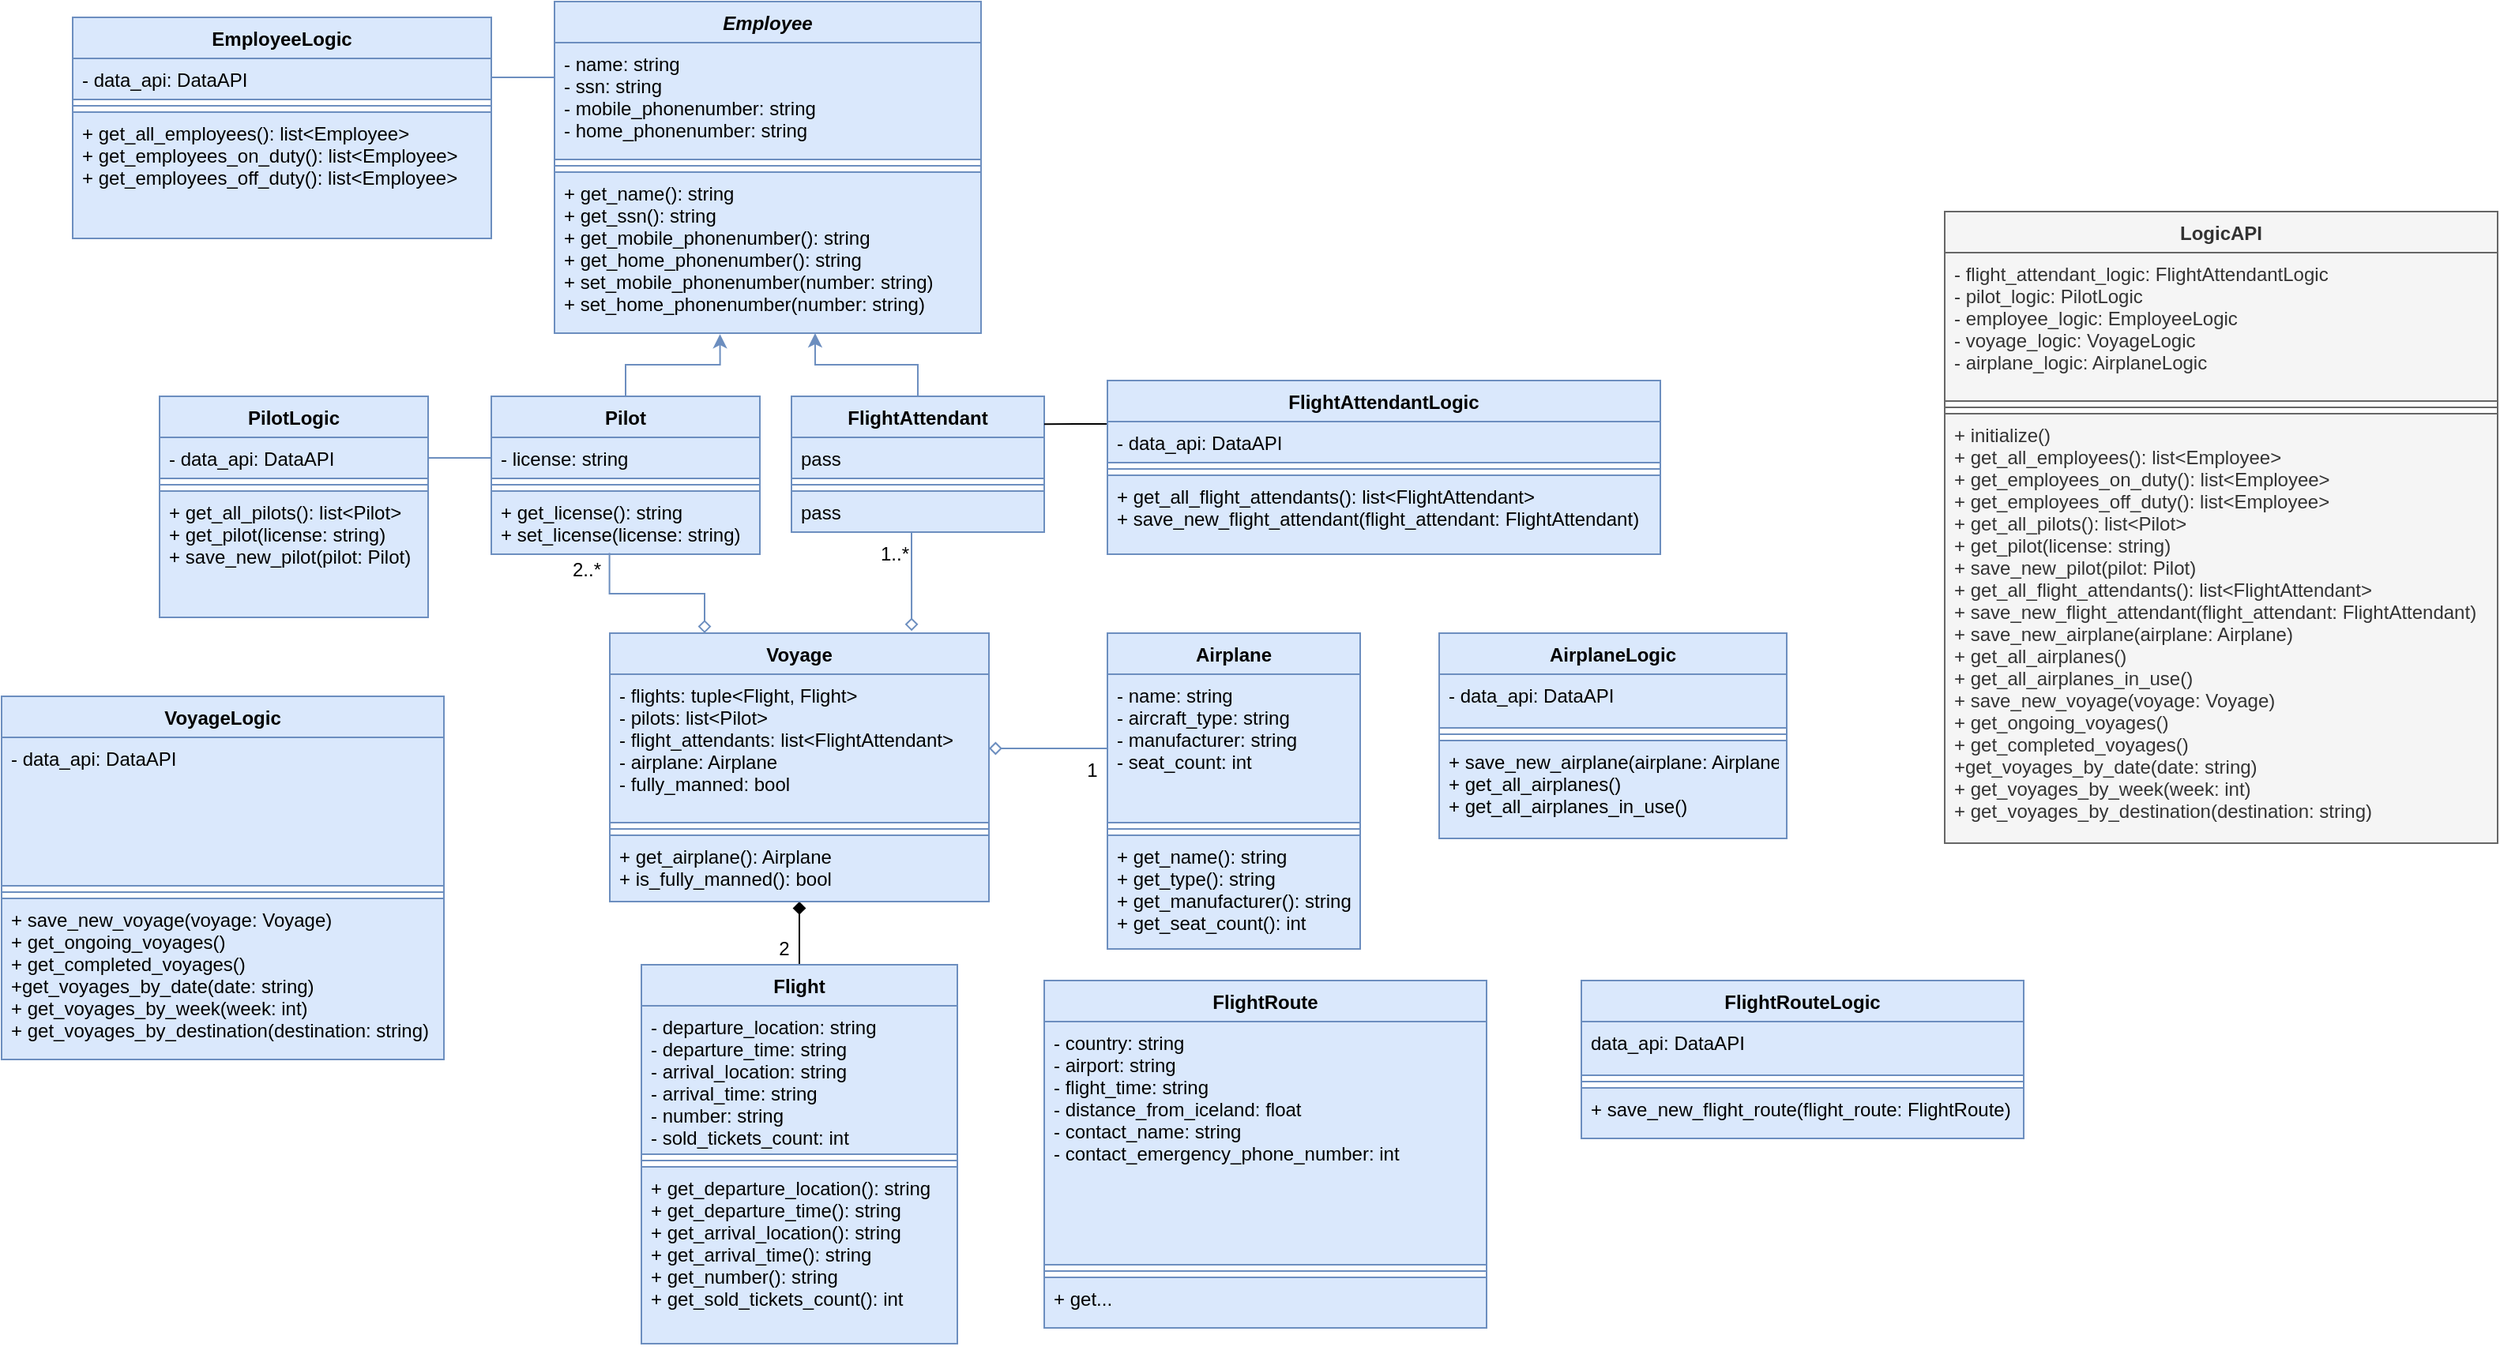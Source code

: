 <mxfile version="12.3.2" type="device" pages="1"><diagram id="QzCdW2JrwTFJ9az7c7tx" name="Page-1"><mxGraphModel dx="256" dy="532" grid="1" gridSize="10" guides="1" tooltips="1" connect="1" arrows="1" fold="1" page="1" pageScale="1" pageWidth="850" pageHeight="1100" math="0" shadow="0"><root><mxCell id="0"/><mxCell id="1" parent="0"/><mxCell id="1Yu6MtAvwP8L8m7MlVnx-1" value="Employee" style="swimlane;fontStyle=3;align=center;verticalAlign=top;childLayout=stackLayout;horizontal=1;startSize=26;horizontalStack=0;resizeParent=1;resizeParentMax=0;resizeLast=0;collapsible=1;marginBottom=0;fillColor=#dae8fc;strokeColor=#6c8ebf;" parent="1" vertex="1"><mxGeometry x="790" y="470" width="270" height="210" as="geometry"/></mxCell><mxCell id="1Yu6MtAvwP8L8m7MlVnx-2" value="- name: string&#10;- ssn: string&#10;- mobile_phonenumber: string&#10;- home_phonenumber: string" style="text;strokeColor=#6c8ebf;fillColor=#dae8fc;align=left;verticalAlign=top;spacingLeft=4;spacingRight=4;overflow=hidden;rotatable=0;points=[[0,0.5],[1,0.5]];portConstraint=eastwest;" parent="1Yu6MtAvwP8L8m7MlVnx-1" vertex="1"><mxGeometry y="26" width="270" height="74" as="geometry"/></mxCell><mxCell id="1Yu6MtAvwP8L8m7MlVnx-3" value="" style="line;strokeWidth=1;fillColor=#dae8fc;align=left;verticalAlign=middle;spacingTop=-1;spacingLeft=3;spacingRight=3;rotatable=0;labelPosition=right;points=[];portConstraint=eastwest;strokeColor=#6c8ebf;" parent="1Yu6MtAvwP8L8m7MlVnx-1" vertex="1"><mxGeometry y="100" width="270" height="8" as="geometry"/></mxCell><mxCell id="1Yu6MtAvwP8L8m7MlVnx-4" value="+ get_name(): string&#10;+ get_ssn(): string&#10;+ get_mobile_phonenumber(): string&#10;+ get_home_phonenumber(): string&#10;+ set_mobile_phonenumber(number: string)&#10;+ set_home_phonenumber(number: string)&#10;" style="text;strokeColor=#6c8ebf;fillColor=#dae8fc;align=left;verticalAlign=top;spacingLeft=4;spacingRight=4;overflow=hidden;rotatable=0;points=[[0,0.5],[1,0.5]];portConstraint=eastwest;" parent="1Yu6MtAvwP8L8m7MlVnx-1" vertex="1"><mxGeometry y="108" width="270" height="102" as="geometry"/></mxCell><mxCell id="1Yu6MtAvwP8L8m7MlVnx-22" style="edgeStyle=orthogonalEdgeStyle;rounded=0;orthogonalLoop=1;jettySize=auto;html=1;exitX=0.5;exitY=0;exitDx=0;exitDy=0;entryX=0.388;entryY=1.006;entryDx=0;entryDy=0;entryPerimeter=0;fillColor=#dae8fc;strokeColor=#6c8ebf;" parent="1" source="1Yu6MtAvwP8L8m7MlVnx-10" target="1Yu6MtAvwP8L8m7MlVnx-4" edge="1"><mxGeometry relative="1" as="geometry"/></mxCell><mxCell id="1Yu6MtAvwP8L8m7MlVnx-10" value="Pilot" style="swimlane;fontStyle=1;align=center;verticalAlign=top;childLayout=stackLayout;horizontal=1;startSize=26;horizontalStack=0;resizeParent=1;resizeParentMax=0;resizeLast=0;collapsible=1;marginBottom=0;fillColor=#dae8fc;strokeColor=#6c8ebf;" parent="1" vertex="1"><mxGeometry x="750" y="720" width="170" height="100" as="geometry"/></mxCell><mxCell id="1Yu6MtAvwP8L8m7MlVnx-11" value="- license: string" style="text;strokeColor=#6c8ebf;fillColor=#dae8fc;align=left;verticalAlign=top;spacingLeft=4;spacingRight=4;overflow=hidden;rotatable=0;points=[[0,0.5],[1,0.5]];portConstraint=eastwest;" parent="1Yu6MtAvwP8L8m7MlVnx-10" vertex="1"><mxGeometry y="26" width="170" height="26" as="geometry"/></mxCell><mxCell id="1Yu6MtAvwP8L8m7MlVnx-12" value="" style="line;strokeWidth=1;fillColor=#dae8fc;align=left;verticalAlign=middle;spacingTop=-1;spacingLeft=3;spacingRight=3;rotatable=0;labelPosition=right;points=[];portConstraint=eastwest;strokeColor=#6c8ebf;" parent="1Yu6MtAvwP8L8m7MlVnx-10" vertex="1"><mxGeometry y="52" width="170" height="8" as="geometry"/></mxCell><mxCell id="1Yu6MtAvwP8L8m7MlVnx-13" value="+ get_license(): string&#10;+ set_license(license: string)" style="text;strokeColor=#6c8ebf;fillColor=#dae8fc;align=left;verticalAlign=top;spacingLeft=4;spacingRight=4;overflow=hidden;rotatable=0;points=[[0,0.5],[1,0.5]];portConstraint=eastwest;" parent="1Yu6MtAvwP8L8m7MlVnx-10" vertex="1"><mxGeometry y="60" width="170" height="40" as="geometry"/></mxCell><mxCell id="1Yu6MtAvwP8L8m7MlVnx-23" style="edgeStyle=orthogonalEdgeStyle;rounded=0;orthogonalLoop=1;jettySize=auto;html=1;exitX=0.5;exitY=0;exitDx=0;exitDy=0;entryX=0.611;entryY=1;entryDx=0;entryDy=0;entryPerimeter=0;fillColor=#dae8fc;strokeColor=#6c8ebf;" parent="1" source="1Yu6MtAvwP8L8m7MlVnx-14" target="1Yu6MtAvwP8L8m7MlVnx-4" edge="1"><mxGeometry relative="1" as="geometry"/></mxCell><mxCell id="1Yu6MtAvwP8L8m7MlVnx-14" value="FlightAttendant" style="swimlane;fontStyle=1;align=center;verticalAlign=top;childLayout=stackLayout;horizontal=1;startSize=26;horizontalStack=0;resizeParent=1;resizeParentMax=0;resizeLast=0;collapsible=1;marginBottom=0;fillColor=#dae8fc;strokeColor=#6c8ebf;" parent="1" vertex="1"><mxGeometry x="940" y="720" width="160" height="86" as="geometry"/></mxCell><mxCell id="1Yu6MtAvwP8L8m7MlVnx-15" value="pass" style="text;strokeColor=#6c8ebf;fillColor=#dae8fc;align=left;verticalAlign=top;spacingLeft=4;spacingRight=4;overflow=hidden;rotatable=0;points=[[0,0.5],[1,0.5]];portConstraint=eastwest;" parent="1Yu6MtAvwP8L8m7MlVnx-14" vertex="1"><mxGeometry y="26" width="160" height="26" as="geometry"/></mxCell><mxCell id="1Yu6MtAvwP8L8m7MlVnx-16" value="" style="line;strokeWidth=1;fillColor=#dae8fc;align=left;verticalAlign=middle;spacingTop=-1;spacingLeft=3;spacingRight=3;rotatable=0;labelPosition=right;points=[];portConstraint=eastwest;strokeColor=#6c8ebf;" parent="1Yu6MtAvwP8L8m7MlVnx-14" vertex="1"><mxGeometry y="52" width="160" height="8" as="geometry"/></mxCell><mxCell id="1Yu6MtAvwP8L8m7MlVnx-17" value="pass" style="text;strokeColor=#6c8ebf;fillColor=#dae8fc;align=left;verticalAlign=top;spacingLeft=4;spacingRight=4;overflow=hidden;rotatable=0;points=[[0,0.5],[1,0.5]];portConstraint=eastwest;" parent="1Yu6MtAvwP8L8m7MlVnx-14" vertex="1"><mxGeometry y="60" width="160" height="26" as="geometry"/></mxCell><mxCell id="1Yu6MtAvwP8L8m7MlVnx-25" value="Airplane" style="swimlane;fontStyle=1;align=center;verticalAlign=top;childLayout=stackLayout;horizontal=1;startSize=26;horizontalStack=0;resizeParent=1;resizeParentMax=0;resizeLast=0;collapsible=1;marginBottom=0;fillColor=#dae8fc;strokeColor=#6c8ebf;" parent="1" vertex="1"><mxGeometry x="1140" y="870" width="160" height="200" as="geometry"/></mxCell><mxCell id="1Yu6MtAvwP8L8m7MlVnx-26" value="- name: string&#10;- aircraft_type: string&#10;- manufacturer: string&#10;- seat_count: int" style="text;strokeColor=#6c8ebf;fillColor=#dae8fc;align=left;verticalAlign=top;spacingLeft=4;spacingRight=4;overflow=hidden;rotatable=0;points=[[0,0.5],[1,0.5]];portConstraint=eastwest;" parent="1Yu6MtAvwP8L8m7MlVnx-25" vertex="1"><mxGeometry y="26" width="160" height="94" as="geometry"/></mxCell><mxCell id="1Yu6MtAvwP8L8m7MlVnx-27" value="" style="line;strokeWidth=1;fillColor=#dae8fc;align=left;verticalAlign=middle;spacingTop=-1;spacingLeft=3;spacingRight=3;rotatable=0;labelPosition=right;points=[];portConstraint=eastwest;strokeColor=#6c8ebf;" parent="1Yu6MtAvwP8L8m7MlVnx-25" vertex="1"><mxGeometry y="120" width="160" height="8" as="geometry"/></mxCell><mxCell id="1Yu6MtAvwP8L8m7MlVnx-28" value="+ get_name(): string&#10;+ get_type(): string&#10;+ get_manufacturer(): string&#10;+ get_seat_count(): int" style="text;strokeColor=#6c8ebf;fillColor=#dae8fc;align=left;verticalAlign=top;spacingLeft=4;spacingRight=4;overflow=hidden;rotatable=0;points=[[0,0.5],[1,0.5]];portConstraint=eastwest;" parent="1Yu6MtAvwP8L8m7MlVnx-25" vertex="1"><mxGeometry y="128" width="160" height="72" as="geometry"/></mxCell><mxCell id="1Yu6MtAvwP8L8m7MlVnx-40" style="edgeStyle=orthogonalEdgeStyle;rounded=0;orthogonalLoop=1;jettySize=auto;html=1;exitX=0.25;exitY=0;exitDx=0;exitDy=0;entryX=0.44;entryY=0.98;entryDx=0;entryDy=0;entryPerimeter=0;endArrow=none;endFill=0;startArrow=diamond;startFill=0;fillColor=#dae8fc;strokeColor=#6c8ebf;" parent="1" source="1Yu6MtAvwP8L8m7MlVnx-29" target="1Yu6MtAvwP8L8m7MlVnx-13" edge="1"><mxGeometry relative="1" as="geometry"><Array as="points"><mxPoint x="885" y="845"/><mxPoint x="825" y="845"/></Array></mxGeometry></mxCell><mxCell id="1Yu6MtAvwP8L8m7MlVnx-41" style="edgeStyle=orthogonalEdgeStyle;rounded=0;orthogonalLoop=1;jettySize=auto;html=1;exitX=0.796;exitY=-0.008;exitDx=0;exitDy=0;entryX=0.475;entryY=0.985;entryDx=0;entryDy=0;entryPerimeter=0;endArrow=none;endFill=0;exitPerimeter=0;startArrow=diamond;startFill=0;fillColor=#dae8fc;strokeColor=#6c8ebf;" parent="1" source="1Yu6MtAvwP8L8m7MlVnx-29" target="1Yu6MtAvwP8L8m7MlVnx-17" edge="1"><mxGeometry relative="1" as="geometry"/></mxCell><mxCell id="Ell7LLg84QEQd7KYC7G8-43" style="edgeStyle=orthogonalEdgeStyle;rounded=0;orthogonalLoop=1;jettySize=auto;html=1;exitX=0.5;exitY=1;exitDx=0;exitDy=0;entryX=0.5;entryY=0;entryDx=0;entryDy=0;endArrow=none;endFill=0;startArrow=diamond;startFill=1;" edge="1" parent="1" source="1Yu6MtAvwP8L8m7MlVnx-29" target="1Yu6MtAvwP8L8m7MlVnx-33"><mxGeometry relative="1" as="geometry"/></mxCell><mxCell id="1Yu6MtAvwP8L8m7MlVnx-29" value="Voyage" style="swimlane;fontStyle=1;align=center;verticalAlign=top;childLayout=stackLayout;horizontal=1;startSize=26;horizontalStack=0;resizeParent=1;resizeParentMax=0;resizeLast=0;collapsible=1;marginBottom=0;fillColor=#dae8fc;strokeColor=#6c8ebf;" parent="1" vertex="1"><mxGeometry x="825" y="870" width="240" height="170" as="geometry"/></mxCell><mxCell id="1Yu6MtAvwP8L8m7MlVnx-30" value="- flights: tuple&lt;Flight, Flight&gt;&#10;- pilots: list&lt;Pilot&gt;&#10;- flight_attendants: list&lt;FlightAttendant&gt;&#10;- airplane: Airplane&#10;- fully_manned: bool " style="text;strokeColor=#6c8ebf;fillColor=#dae8fc;align=left;verticalAlign=top;spacingLeft=4;spacingRight=4;overflow=hidden;rotatable=0;points=[[0,0.5],[1,0.5]];portConstraint=eastwest;" parent="1Yu6MtAvwP8L8m7MlVnx-29" vertex="1"><mxGeometry y="26" width="240" height="94" as="geometry"/></mxCell><mxCell id="1Yu6MtAvwP8L8m7MlVnx-31" value="" style="line;strokeWidth=1;fillColor=#dae8fc;align=left;verticalAlign=middle;spacingTop=-1;spacingLeft=3;spacingRight=3;rotatable=0;labelPosition=right;points=[];portConstraint=eastwest;strokeColor=#6c8ebf;" parent="1Yu6MtAvwP8L8m7MlVnx-29" vertex="1"><mxGeometry y="120" width="240" height="8" as="geometry"/></mxCell><mxCell id="1Yu6MtAvwP8L8m7MlVnx-32" value="+ get_airplane(): Airplane&#10;+ is_fully_manned(): bool" style="text;strokeColor=#6c8ebf;fillColor=#dae8fc;align=left;verticalAlign=top;spacingLeft=4;spacingRight=4;overflow=hidden;rotatable=0;points=[[0,0.5],[1,0.5]];portConstraint=eastwest;" parent="1Yu6MtAvwP8L8m7MlVnx-29" vertex="1"><mxGeometry y="128" width="240" height="42" as="geometry"/></mxCell><mxCell id="1Yu6MtAvwP8L8m7MlVnx-33" value="Flight" style="swimlane;fontStyle=1;align=center;verticalAlign=top;childLayout=stackLayout;horizontal=1;startSize=26;horizontalStack=0;resizeParent=1;resizeParentMax=0;resizeLast=0;collapsible=1;marginBottom=0;fillColor=#dae8fc;strokeColor=#6c8ebf;" parent="1" vertex="1"><mxGeometry x="845" y="1080" width="200" height="240" as="geometry"/></mxCell><mxCell id="1Yu6MtAvwP8L8m7MlVnx-34" value="- departure_location: string&#10;- departure_time: string&#10;- arrival_location: string&#10;- arrival_time: string&#10;- number: string&#10;- sold_tickets_count: int&#10;" style="text;strokeColor=#6c8ebf;fillColor=#dae8fc;align=left;verticalAlign=top;spacingLeft=4;spacingRight=4;overflow=hidden;rotatable=0;points=[[0,0.5],[1,0.5]];portConstraint=eastwest;" parent="1Yu6MtAvwP8L8m7MlVnx-33" vertex="1"><mxGeometry y="26" width="200" height="94" as="geometry"/></mxCell><mxCell id="1Yu6MtAvwP8L8m7MlVnx-35" value="" style="line;strokeWidth=1;fillColor=#dae8fc;align=left;verticalAlign=middle;spacingTop=-1;spacingLeft=3;spacingRight=3;rotatable=0;labelPosition=right;points=[];portConstraint=eastwest;strokeColor=#6c8ebf;" parent="1Yu6MtAvwP8L8m7MlVnx-33" vertex="1"><mxGeometry y="120" width="200" height="8" as="geometry"/></mxCell><mxCell id="1Yu6MtAvwP8L8m7MlVnx-36" value="+ get_departure_location(): string&#10;+ get_departure_time(): string&#10;+ get_arrival_location(): string&#10;+ get_arrival_time(): string&#10;+ get_number(): string&#10;+ get_sold_tickets_count(): int" style="text;strokeColor=#6c8ebf;fillColor=#dae8fc;align=left;verticalAlign=top;spacingLeft=4;spacingRight=4;overflow=hidden;rotatable=0;points=[[0,0.5],[1,0.5]];portConstraint=eastwest;" parent="1Yu6MtAvwP8L8m7MlVnx-33" vertex="1"><mxGeometry y="128" width="200" height="112" as="geometry"/></mxCell><mxCell id="1Yu6MtAvwP8L8m7MlVnx-38" value="2" style="text;html=1;align=center;verticalAlign=middle;resizable=0;points=[];;autosize=1;" parent="1" vertex="1"><mxGeometry x="925" y="1060" width="20" height="20" as="geometry"/></mxCell><mxCell id="1Yu6MtAvwP8L8m7MlVnx-42" value="1..*" style="text;html=1;align=center;verticalAlign=middle;resizable=0;points=[];;autosize=1;" parent="1" vertex="1"><mxGeometry x="990" y="810" width="30" height="20" as="geometry"/></mxCell><mxCell id="1Yu6MtAvwP8L8m7MlVnx-43" value="2..*" style="text;html=1;align=center;verticalAlign=middle;resizable=0;points=[];;autosize=1;" parent="1" vertex="1"><mxGeometry x="795" y="820" width="30" height="20" as="geometry"/></mxCell><mxCell id="1Yu6MtAvwP8L8m7MlVnx-44" style="edgeStyle=orthogonalEdgeStyle;rounded=0;orthogonalLoop=1;jettySize=auto;html=1;exitX=0;exitY=0.5;exitDx=0;exitDy=0;entryX=1;entryY=0.5;entryDx=0;entryDy=0;startArrow=none;startFill=0;endArrow=diamond;endFill=0;strokeColor=#6c8ebf;fillColor=#dae8fc;" parent="1" source="1Yu6MtAvwP8L8m7MlVnx-26" target="1Yu6MtAvwP8L8m7MlVnx-30" edge="1"><mxGeometry relative="1" as="geometry"/></mxCell><mxCell id="1Yu6MtAvwP8L8m7MlVnx-45" value="1" style="text;html=1;align=center;verticalAlign=middle;resizable=0;points=[];;autosize=1;" parent="1" vertex="1"><mxGeometry x="1120" y="947" width="20" height="20" as="geometry"/></mxCell><mxCell id="Ell7LLg84QEQd7KYC7G8-5" value="PilotLogic" style="swimlane;fontStyle=1;align=center;verticalAlign=top;childLayout=stackLayout;horizontal=1;startSize=26;horizontalStack=0;resizeParent=1;resizeParentMax=0;resizeLast=0;collapsible=1;marginBottom=0;fillColor=#dae8fc;strokeColor=#6c8ebf;" vertex="1" parent="1"><mxGeometry x="540" y="720" width="170" height="140" as="geometry"/></mxCell><mxCell id="Ell7LLg84QEQd7KYC7G8-6" value="- data_api: DataAPI" style="text;strokeColor=#6c8ebf;fillColor=#dae8fc;align=left;verticalAlign=top;spacingLeft=4;spacingRight=4;overflow=hidden;rotatable=0;points=[[0,0.5],[1,0.5]];portConstraint=eastwest;" vertex="1" parent="Ell7LLg84QEQd7KYC7G8-5"><mxGeometry y="26" width="170" height="26" as="geometry"/></mxCell><mxCell id="Ell7LLg84QEQd7KYC7G8-7" value="" style="line;strokeWidth=1;fillColor=#dae8fc;align=left;verticalAlign=middle;spacingTop=-1;spacingLeft=3;spacingRight=3;rotatable=0;labelPosition=right;points=[];portConstraint=eastwest;strokeColor=#6c8ebf;" vertex="1" parent="Ell7LLg84QEQd7KYC7G8-5"><mxGeometry y="52" width="170" height="8" as="geometry"/></mxCell><mxCell id="Ell7LLg84QEQd7KYC7G8-8" value="+ get_all_pilots(): list&lt;Pilot&gt;&#10;+ get_pilot(license: string)&#10;+ save_new_pilot(pilot: Pilot)&#10;" style="text;strokeColor=#6c8ebf;fillColor=#dae8fc;align=left;verticalAlign=top;spacingLeft=4;spacingRight=4;overflow=hidden;rotatable=0;points=[[0,0.5],[1,0.5]];portConstraint=eastwest;" vertex="1" parent="Ell7LLg84QEQd7KYC7G8-5"><mxGeometry y="60" width="170" height="80" as="geometry"/></mxCell><mxCell id="Ell7LLg84QEQd7KYC7G8-9" style="edgeStyle=orthogonalEdgeStyle;rounded=0;orthogonalLoop=1;jettySize=auto;html=1;exitX=1;exitY=0.5;exitDx=0;exitDy=0;entryX=0;entryY=0.5;entryDx=0;entryDy=0;endArrow=none;endFill=0;fillColor=#dae8fc;strokeColor=#6c8ebf;" edge="1" parent="1" source="Ell7LLg84QEQd7KYC7G8-6" target="1Yu6MtAvwP8L8m7MlVnx-11"><mxGeometry relative="1" as="geometry"/></mxCell><mxCell id="Ell7LLg84QEQd7KYC7G8-11" value="EmployeeLogic" style="swimlane;fontStyle=1;align=center;verticalAlign=top;childLayout=stackLayout;horizontal=1;startSize=26;horizontalStack=0;resizeParent=1;resizeParentMax=0;resizeLast=0;collapsible=1;marginBottom=0;fillColor=#dae8fc;strokeColor=#6c8ebf;" vertex="1" parent="1"><mxGeometry x="485" y="480" width="265" height="140" as="geometry"/></mxCell><mxCell id="Ell7LLg84QEQd7KYC7G8-12" value="- data_api: DataAPI" style="text;strokeColor=#6c8ebf;fillColor=#dae8fc;align=left;verticalAlign=top;spacingLeft=4;spacingRight=4;overflow=hidden;rotatable=0;points=[[0,0.5],[1,0.5]];portConstraint=eastwest;" vertex="1" parent="Ell7LLg84QEQd7KYC7G8-11"><mxGeometry y="26" width="265" height="26" as="geometry"/></mxCell><mxCell id="Ell7LLg84QEQd7KYC7G8-13" value="" style="line;strokeWidth=1;fillColor=#dae8fc;align=left;verticalAlign=middle;spacingTop=-1;spacingLeft=3;spacingRight=3;rotatable=0;labelPosition=right;points=[];portConstraint=eastwest;strokeColor=#6c8ebf;" vertex="1" parent="Ell7LLg84QEQd7KYC7G8-11"><mxGeometry y="52" width="265" height="8" as="geometry"/></mxCell><mxCell id="Ell7LLg84QEQd7KYC7G8-14" value="+ get_all_employees(): list&lt;Employee&gt;&#10;+ get_employees_on_duty(): list&lt;Employee&gt;&#10;+ get_employees_off_duty(): list&lt;Employee&gt;&#10;" style="text;strokeColor=#6c8ebf;fillColor=#dae8fc;align=left;verticalAlign=top;spacingLeft=4;spacingRight=4;overflow=hidden;rotatable=0;points=[[0,0.5],[1,0.5]];portConstraint=eastwest;" vertex="1" parent="Ell7LLg84QEQd7KYC7G8-11"><mxGeometry y="60" width="265" height="80" as="geometry"/></mxCell><mxCell id="Ell7LLg84QEQd7KYC7G8-15" style="edgeStyle=orthogonalEdgeStyle;rounded=0;orthogonalLoop=1;jettySize=auto;html=1;exitX=1;exitY=0.5;exitDx=0;exitDy=0;entryX=-0.002;entryY=0.3;entryDx=0;entryDy=0;entryPerimeter=0;endArrow=none;endFill=0;fillColor=#dae8fc;strokeColor=#6c8ebf;" edge="1" parent="1" source="Ell7LLg84QEQd7KYC7G8-12" target="1Yu6MtAvwP8L8m7MlVnx-2"><mxGeometry relative="1" as="geometry"><Array as="points"><mxPoint x="790" y="518"/><mxPoint x="790" y="518"/></Array></mxGeometry></mxCell><mxCell id="Ell7LLg84QEQd7KYC7G8-30" style="edgeStyle=orthogonalEdgeStyle;rounded=0;orthogonalLoop=1;jettySize=auto;html=1;exitX=0;exitY=0.25;exitDx=0;exitDy=0;entryX=1;entryY=0.205;entryDx=0;entryDy=0;entryPerimeter=0;endArrow=none;endFill=0;" edge="1" parent="1" source="Ell7LLg84QEQd7KYC7G8-16" target="1Yu6MtAvwP8L8m7MlVnx-14"><mxGeometry relative="1" as="geometry"/></mxCell><mxCell id="Ell7LLg84QEQd7KYC7G8-16" value="FlightAttendantLogic" style="swimlane;fontStyle=1;align=center;verticalAlign=top;childLayout=stackLayout;horizontal=1;startSize=26;horizontalStack=0;resizeParent=1;resizeParentMax=0;resizeLast=0;collapsible=1;marginBottom=0;fillColor=#dae8fc;strokeColor=#6c8ebf;" vertex="1" parent="1"><mxGeometry x="1140" y="710" width="350" height="110" as="geometry"/></mxCell><mxCell id="Ell7LLg84QEQd7KYC7G8-17" value="- data_api: DataAPI" style="text;strokeColor=#6c8ebf;fillColor=#dae8fc;align=left;verticalAlign=top;spacingLeft=4;spacingRight=4;overflow=hidden;rotatable=0;points=[[0,0.5],[1,0.5]];portConstraint=eastwest;" vertex="1" parent="Ell7LLg84QEQd7KYC7G8-16"><mxGeometry y="26" width="350" height="26" as="geometry"/></mxCell><mxCell id="Ell7LLg84QEQd7KYC7G8-18" value="" style="line;strokeWidth=1;fillColor=#dae8fc;align=left;verticalAlign=middle;spacingTop=-1;spacingLeft=3;spacingRight=3;rotatable=0;labelPosition=right;points=[];portConstraint=eastwest;strokeColor=#6c8ebf;" vertex="1" parent="Ell7LLg84QEQd7KYC7G8-16"><mxGeometry y="52" width="350" height="8" as="geometry"/></mxCell><mxCell id="Ell7LLg84QEQd7KYC7G8-19" value="+ get_all_flight_attendants(): list&lt;FlightAttendant&gt;&#10;+ save_new_flight_attendant(flight_attendant: FlightAttendant)" style="text;strokeColor=#6c8ebf;fillColor=#dae8fc;align=left;verticalAlign=top;spacingLeft=4;spacingRight=4;overflow=hidden;rotatable=0;points=[[0,0.5],[1,0.5]];portConstraint=eastwest;" vertex="1" parent="Ell7LLg84QEQd7KYC7G8-16"><mxGeometry y="60" width="350" height="50" as="geometry"/></mxCell><mxCell id="Ell7LLg84QEQd7KYC7G8-22" value="LogicAPI" style="swimlane;fontStyle=1;align=center;verticalAlign=top;childLayout=stackLayout;horizontal=1;startSize=26;horizontalStack=0;resizeParent=1;resizeParentMax=0;resizeLast=0;collapsible=1;marginBottom=0;fillColor=#f5f5f5;strokeColor=#666666;fontColor=#333333;" vertex="1" parent="1"><mxGeometry x="1670" y="603" width="350" height="400" as="geometry"/></mxCell><mxCell id="Ell7LLg84QEQd7KYC7G8-23" value="- flight_attendant_logic: FlightAttendantLogic&#10;- pilot_logic: PilotLogic&#10;- employee_logic: EmployeeLogic&#10;- voyage_logic: VoyageLogic&#10;- airplane_logic: AirplaneLogic" style="text;strokeColor=#666666;fillColor=#f5f5f5;align=left;verticalAlign=top;spacingLeft=4;spacingRight=4;overflow=hidden;rotatable=0;points=[[0,0.5],[1,0.5]];portConstraint=eastwest;fontColor=#333333;" vertex="1" parent="Ell7LLg84QEQd7KYC7G8-22"><mxGeometry y="26" width="350" height="94" as="geometry"/></mxCell><mxCell id="Ell7LLg84QEQd7KYC7G8-24" value="" style="line;strokeWidth=1;fillColor=#f5f5f5;align=left;verticalAlign=middle;spacingTop=-1;spacingLeft=3;spacingRight=3;rotatable=0;labelPosition=right;points=[];portConstraint=eastwest;strokeColor=#666666;fontColor=#333333;" vertex="1" parent="Ell7LLg84QEQd7KYC7G8-22"><mxGeometry y="120" width="350" height="8" as="geometry"/></mxCell><mxCell id="Ell7LLg84QEQd7KYC7G8-25" value="+ initialize()&#10;+ get_all_employees(): list&lt;Employee&gt;&#10;+ get_employees_on_duty(): list&lt;Employee&gt;&#10;+ get_employees_off_duty(): list&lt;Employee&gt;&#10;+ get_all_pilots(): list&lt;Pilot&gt;&#10;+ get_pilot(license: string)&#10;+ save_new_pilot(pilot: Pilot)&#10;+ get_all_flight_attendants(): list&lt;FlightAttendant&gt;&#10;+ save_new_flight_attendant(flight_attendant: FlightAttendant)&#10;+ save_new_airplane(airplane: Airplane)&#10;+ get_all_airplanes()&#10;+ get_all_airplanes_in_use()&#10;+ save_new_voyage(voyage: Voyage)&#10;+ get_ongoing_voyages()&#10;+ get_completed_voyages()&#10;+get_voyages_by_date(date: string)&#10;+ get_voyages_by_week(week: int)&#10;+ get_voyages_by_destination(destination: string)&#10;&#10;&#10;" style="text;strokeColor=#666666;fillColor=#f5f5f5;align=left;verticalAlign=top;spacingLeft=4;spacingRight=4;overflow=hidden;rotatable=0;points=[[0,0.5],[1,0.5]];portConstraint=eastwest;fontColor=#333333;" vertex="1" parent="Ell7LLg84QEQd7KYC7G8-22"><mxGeometry y="128" width="350" height="272" as="geometry"/></mxCell><mxCell id="Ell7LLg84QEQd7KYC7G8-26" value="AirplaneLogic" style="swimlane;fontStyle=1;align=center;verticalAlign=top;childLayout=stackLayout;horizontal=1;startSize=26;horizontalStack=0;resizeParent=1;resizeParentMax=0;resizeLast=0;collapsible=1;marginBottom=0;fillColor=#dae8fc;strokeColor=#6c8ebf;" vertex="1" parent="1"><mxGeometry x="1350" y="870" width="220" height="130" as="geometry"/></mxCell><mxCell id="Ell7LLg84QEQd7KYC7G8-27" value="- data_api: DataAPI" style="text;strokeColor=#6c8ebf;fillColor=#dae8fc;align=left;verticalAlign=top;spacingLeft=4;spacingRight=4;overflow=hidden;rotatable=0;points=[[0,0.5],[1,0.5]];portConstraint=eastwest;" vertex="1" parent="Ell7LLg84QEQd7KYC7G8-26"><mxGeometry y="26" width="220" height="34" as="geometry"/></mxCell><mxCell id="Ell7LLg84QEQd7KYC7G8-28" value="" style="line;strokeWidth=1;fillColor=#dae8fc;align=left;verticalAlign=middle;spacingTop=-1;spacingLeft=3;spacingRight=3;rotatable=0;labelPosition=right;points=[];portConstraint=eastwest;strokeColor=#6c8ebf;" vertex="1" parent="Ell7LLg84QEQd7KYC7G8-26"><mxGeometry y="60" width="220" height="8" as="geometry"/></mxCell><mxCell id="Ell7LLg84QEQd7KYC7G8-29" value="+ save_new_airplane(airplane: Airplane)&#10;+ get_all_airplanes()&#10;+ get_all_airplanes_in_use()" style="text;strokeColor=#6c8ebf;fillColor=#dae8fc;align=left;verticalAlign=top;spacingLeft=4;spacingRight=4;overflow=hidden;rotatable=0;points=[[0,0.5],[1,0.5]];portConstraint=eastwest;" vertex="1" parent="Ell7LLg84QEQd7KYC7G8-26"><mxGeometry y="68" width="220" height="62" as="geometry"/></mxCell><mxCell id="Ell7LLg84QEQd7KYC7G8-31" value="VoyageLogic" style="swimlane;fontStyle=1;align=center;verticalAlign=top;childLayout=stackLayout;horizontal=1;startSize=26;horizontalStack=0;resizeParent=1;resizeParentMax=0;resizeLast=0;collapsible=1;marginBottom=0;fillColor=#dae8fc;strokeColor=#6c8ebf;" vertex="1" parent="1"><mxGeometry x="440" y="910" width="280" height="230" as="geometry"/></mxCell><mxCell id="Ell7LLg84QEQd7KYC7G8-32" value="- data_api: DataAPI" style="text;strokeColor=#6c8ebf;fillColor=#dae8fc;align=left;verticalAlign=top;spacingLeft=4;spacingRight=4;overflow=hidden;rotatable=0;points=[[0,0.5],[1,0.5]];portConstraint=eastwest;" vertex="1" parent="Ell7LLg84QEQd7KYC7G8-31"><mxGeometry y="26" width="280" height="94" as="geometry"/></mxCell><mxCell id="Ell7LLg84QEQd7KYC7G8-33" value="" style="line;strokeWidth=1;fillColor=#dae8fc;align=left;verticalAlign=middle;spacingTop=-1;spacingLeft=3;spacingRight=3;rotatable=0;labelPosition=right;points=[];portConstraint=eastwest;strokeColor=#6c8ebf;" vertex="1" parent="Ell7LLg84QEQd7KYC7G8-31"><mxGeometry y="120" width="280" height="8" as="geometry"/></mxCell><mxCell id="Ell7LLg84QEQd7KYC7G8-34" value="+ save_new_voyage(voyage: Voyage)&#10;+ get_ongoing_voyages()&#10;+ get_completed_voyages()&#10;+get_voyages_by_date(date: string)&#10;+ get_voyages_by_week(week: int)&#10;+ get_voyages_by_destination(destination: string)&#10;" style="text;strokeColor=#6c8ebf;fillColor=#dae8fc;align=left;verticalAlign=top;spacingLeft=4;spacingRight=4;overflow=hidden;rotatable=0;points=[[0,0.5],[1,0.5]];portConstraint=eastwest;" vertex="1" parent="Ell7LLg84QEQd7KYC7G8-31"><mxGeometry y="128" width="280" height="102" as="geometry"/></mxCell><mxCell id="Ell7LLg84QEQd7KYC7G8-35" value="FlightRoute" style="swimlane;fontStyle=1;align=center;verticalAlign=top;childLayout=stackLayout;horizontal=1;startSize=26;horizontalStack=0;resizeParent=1;resizeParentMax=0;resizeLast=0;collapsible=1;marginBottom=0;fillColor=#dae8fc;strokeColor=#6c8ebf;" vertex="1" parent="1"><mxGeometry x="1100" y="1090" width="280" height="220" as="geometry"/></mxCell><mxCell id="Ell7LLg84QEQd7KYC7G8-36" value="- country: string&#10;- airport: string&#10;- flight_time: string&#10;- distance_from_iceland: float&#10;- contact_name: string&#10;- contact_emergency_phone_number: int" style="text;strokeColor=#6c8ebf;fillColor=#dae8fc;align=left;verticalAlign=top;spacingLeft=4;spacingRight=4;overflow=hidden;rotatable=0;points=[[0,0.5],[1,0.5]];portConstraint=eastwest;" vertex="1" parent="Ell7LLg84QEQd7KYC7G8-35"><mxGeometry y="26" width="280" height="154" as="geometry"/></mxCell><mxCell id="Ell7LLg84QEQd7KYC7G8-37" value="" style="line;strokeWidth=1;fillColor=#dae8fc;align=left;verticalAlign=middle;spacingTop=-1;spacingLeft=3;spacingRight=3;rotatable=0;labelPosition=right;points=[];portConstraint=eastwest;strokeColor=#6c8ebf;" vertex="1" parent="Ell7LLg84QEQd7KYC7G8-35"><mxGeometry y="180" width="280" height="8" as="geometry"/></mxCell><mxCell id="Ell7LLg84QEQd7KYC7G8-38" value="+ get..." style="text;strokeColor=#6c8ebf;fillColor=#dae8fc;align=left;verticalAlign=top;spacingLeft=4;spacingRight=4;overflow=hidden;rotatable=0;points=[[0,0.5],[1,0.5]];portConstraint=eastwest;" vertex="1" parent="Ell7LLg84QEQd7KYC7G8-35"><mxGeometry y="188" width="280" height="32" as="geometry"/></mxCell><mxCell id="Ell7LLg84QEQd7KYC7G8-39" value="FlightRouteLogic" style="swimlane;fontStyle=1;align=center;verticalAlign=top;childLayout=stackLayout;horizontal=1;startSize=26;horizontalStack=0;resizeParent=1;resizeParentMax=0;resizeLast=0;collapsible=1;marginBottom=0;fillColor=#dae8fc;strokeColor=#6c8ebf;" vertex="1" parent="1"><mxGeometry x="1440" y="1090" width="280" height="100" as="geometry"/></mxCell><mxCell id="Ell7LLg84QEQd7KYC7G8-40" value="data_api: DataAPI" style="text;strokeColor=#6c8ebf;fillColor=#dae8fc;align=left;verticalAlign=top;spacingLeft=4;spacingRight=4;overflow=hidden;rotatable=0;points=[[0,0.5],[1,0.5]];portConstraint=eastwest;" vertex="1" parent="Ell7LLg84QEQd7KYC7G8-39"><mxGeometry y="26" width="280" height="34" as="geometry"/></mxCell><mxCell id="Ell7LLg84QEQd7KYC7G8-41" value="" style="line;strokeWidth=1;fillColor=#dae8fc;align=left;verticalAlign=middle;spacingTop=-1;spacingLeft=3;spacingRight=3;rotatable=0;labelPosition=right;points=[];portConstraint=eastwest;strokeColor=#6c8ebf;" vertex="1" parent="Ell7LLg84QEQd7KYC7G8-39"><mxGeometry y="60" width="280" height="8" as="geometry"/></mxCell><mxCell id="Ell7LLg84QEQd7KYC7G8-42" value="+ save_new_flight_route(flight_route: FlightRoute)" style="text;strokeColor=#6c8ebf;fillColor=#dae8fc;align=left;verticalAlign=top;spacingLeft=4;spacingRight=4;overflow=hidden;rotatable=0;points=[[0,0.5],[1,0.5]];portConstraint=eastwest;" vertex="1" parent="Ell7LLg84QEQd7KYC7G8-39"><mxGeometry y="68" width="280" height="32" as="geometry"/></mxCell></root></mxGraphModel></diagram></mxfile>